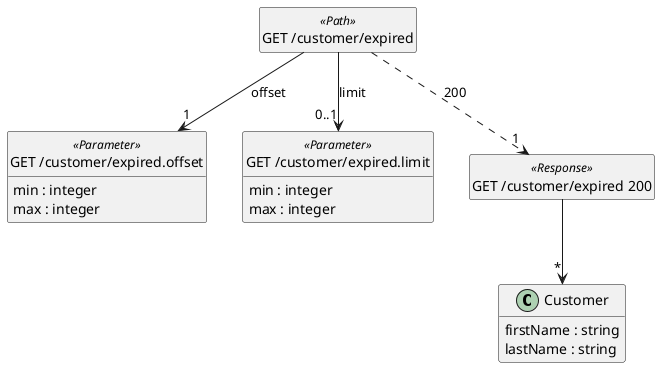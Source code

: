 @startuml
hide <<Path>> circle
hide <<Response>> circle
hide <<Parameter>> circle
hide empty methods
hide empty fields
set namespaceSeparator none

class "Customer" as Customer {
  {field} firstName : string
  {field} lastName : string
}

class "GET /customer/expired" as GET_/customer/expired <<Path>> {
}

class "GET /customer/expired.offset" as GET_/customer/expired.offset <<Parameter>> {
  {field} min : integer
  {field} max : integer
}

class "GET /customer/expired.limit" as GET_/customer/expired.limit <<Parameter>> {
  {field} min : integer
  {field} max : integer
}

class "GET /customer/expired 200" as GET_/customer/expired_200 <<Response>> {
}

"GET_/customer/expired" --> "1" "GET_/customer/expired.offset"  :  "offset"

"GET_/customer/expired" --> "0..1" "GET_/customer/expired.limit"  :  "limit"

"GET_/customer/expired_200" --> "*" "Customer"

"GET_/customer/expired" ..> "1" "GET_/customer/expired_200"  :  "200"

@enduml